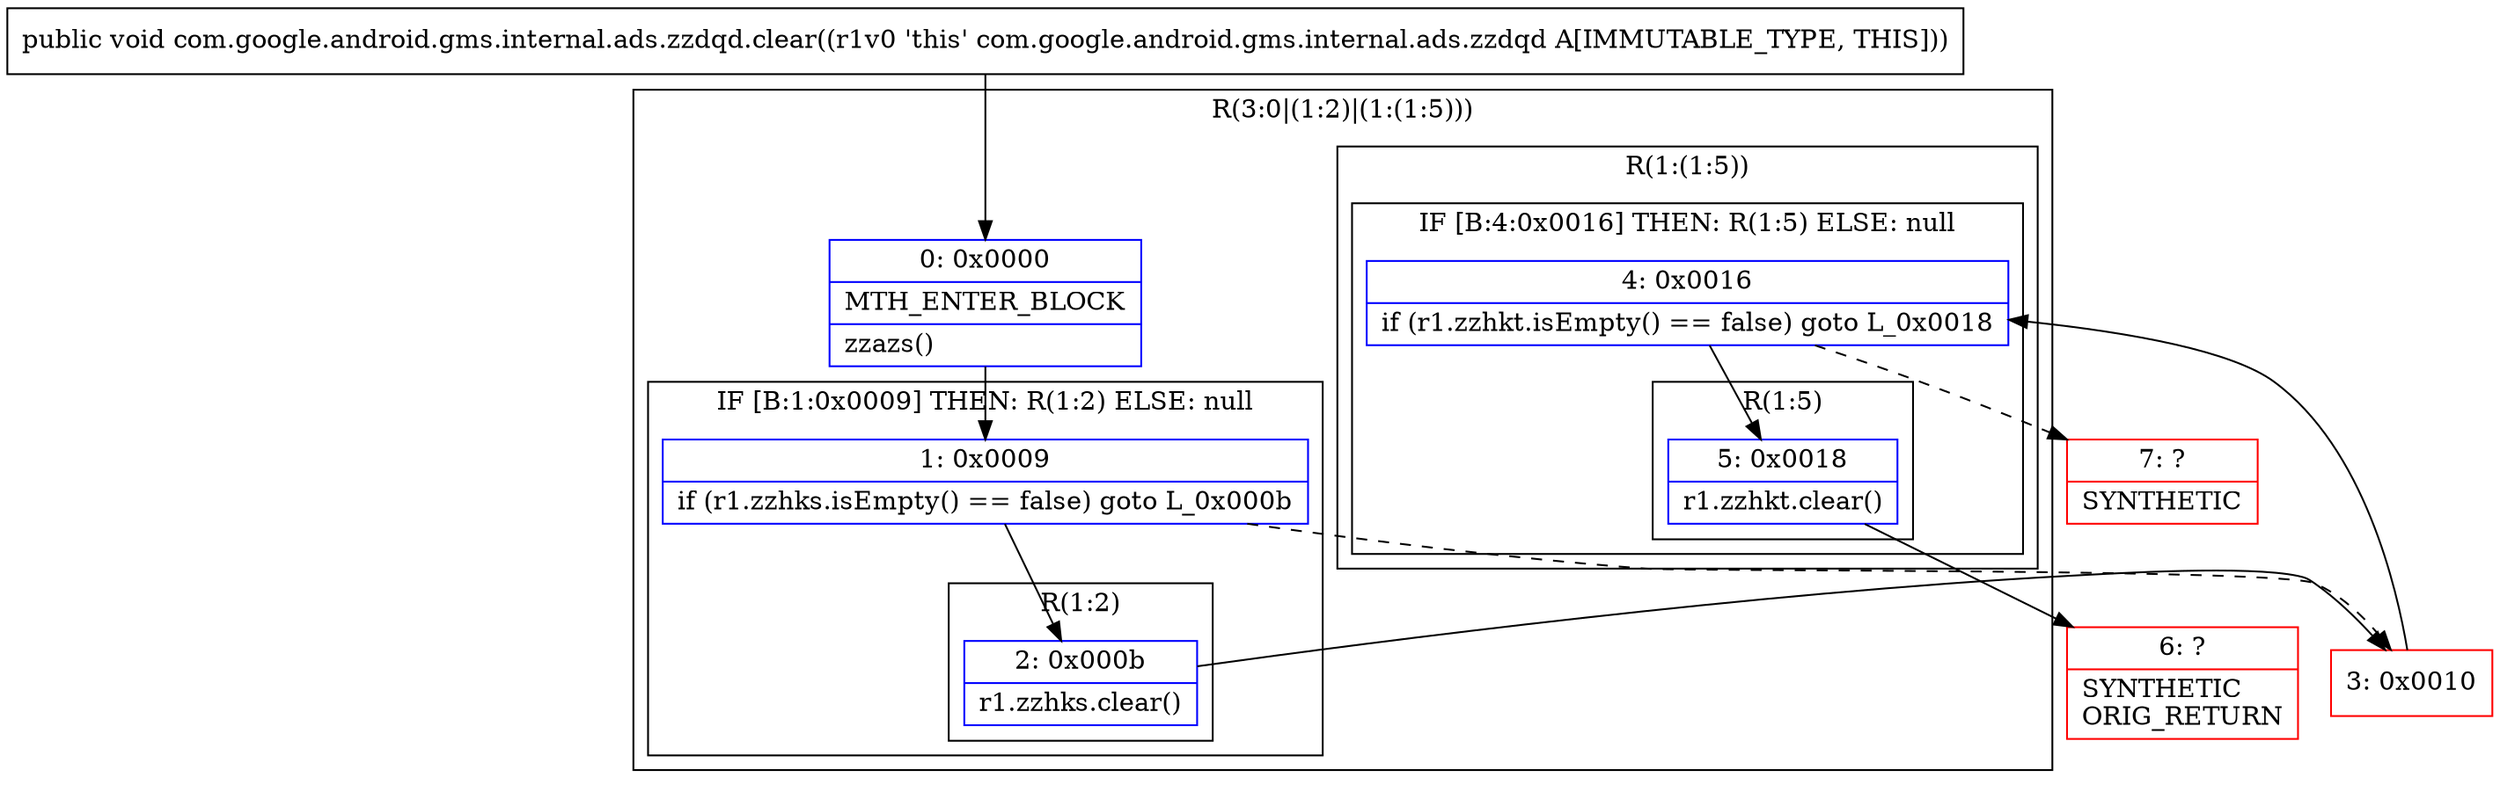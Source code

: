 digraph "CFG forcom.google.android.gms.internal.ads.zzdqd.clear()V" {
subgraph cluster_Region_891934628 {
label = "R(3:0|(1:2)|(1:(1:5)))";
node [shape=record,color=blue];
Node_0 [shape=record,label="{0\:\ 0x0000|MTH_ENTER_BLOCK\l|zzazs()\l}"];
subgraph cluster_IfRegion_329446496 {
label = "IF [B:1:0x0009] THEN: R(1:2) ELSE: null";
node [shape=record,color=blue];
Node_1 [shape=record,label="{1\:\ 0x0009|if (r1.zzhks.isEmpty() == false) goto L_0x000b\l}"];
subgraph cluster_Region_1672103037 {
label = "R(1:2)";
node [shape=record,color=blue];
Node_2 [shape=record,label="{2\:\ 0x000b|r1.zzhks.clear()\l}"];
}
}
subgraph cluster_Region_850417511 {
label = "R(1:(1:5))";
node [shape=record,color=blue];
subgraph cluster_IfRegion_1230975586 {
label = "IF [B:4:0x0016] THEN: R(1:5) ELSE: null";
node [shape=record,color=blue];
Node_4 [shape=record,label="{4\:\ 0x0016|if (r1.zzhkt.isEmpty() == false) goto L_0x0018\l}"];
subgraph cluster_Region_1297796829 {
label = "R(1:5)";
node [shape=record,color=blue];
Node_5 [shape=record,label="{5\:\ 0x0018|r1.zzhkt.clear()\l}"];
}
}
}
}
Node_3 [shape=record,color=red,label="{3\:\ 0x0010}"];
Node_6 [shape=record,color=red,label="{6\:\ ?|SYNTHETIC\lORIG_RETURN\l}"];
Node_7 [shape=record,color=red,label="{7\:\ ?|SYNTHETIC\l}"];
MethodNode[shape=record,label="{public void com.google.android.gms.internal.ads.zzdqd.clear((r1v0 'this' com.google.android.gms.internal.ads.zzdqd A[IMMUTABLE_TYPE, THIS])) }"];
MethodNode -> Node_0;
Node_0 -> Node_1;
Node_1 -> Node_2;
Node_1 -> Node_3[style=dashed];
Node_2 -> Node_3;
Node_4 -> Node_5;
Node_4 -> Node_7[style=dashed];
Node_5 -> Node_6;
Node_3 -> Node_4;
}

